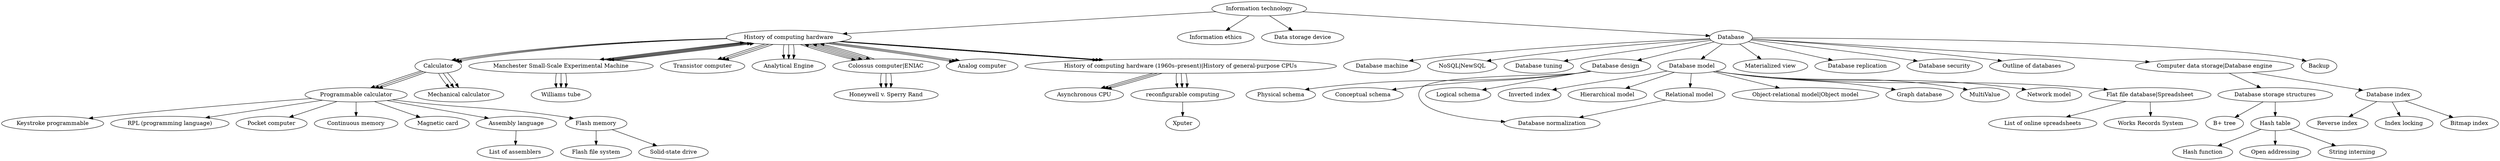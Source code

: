 digraph {
	36674345 [label="Information technology"]
	13636 [label="History of computing hardware"]
		36674345 -> 13636
	4168072 [label="Information ethics"]
		36674345 -> 4168072
	28174 [label="Data storage device"]
		36674345 -> 28174
	7593 [label=Calculator]
		13636 -> 7593
	3695788 [label="Programmable calculator"]
		7593 -> 3695788
	432897 [label="Mechanical calculator"]
		7593 -> 432897
	8377 [label=Database]
		36674345 -> 8377
	4916098 [label="Database machine"]
		8377 -> 4916098
	32727592 [label="Keystroke programmable"]
		3695788 -> 32727592
	512681 [label="RPL (programming language)"]
		3695788 -> 512681
	37256799 [label="NoSQL|NewSQL"]
		8377 -> 37256799
	531686 [label="Manchester Small-Scale Experimental Machine"]
		13636 -> 531686
	12289014 [label="Transistor computer"]
		13636 -> 12289014
	1271 [label="Analytical Engine"]
		13636 -> 1271
	66572 [label="Colossus computer|ENIAC"]
		13636 -> 66572
	2428 [label="Analog computer"]
		13636 -> 2428
	9506857 [label="History of computing hardware (1960s–present)|History of general-purpose CPUs"]
		13636 -> 9506857
	1487482 [label="Pocket computer"]
		3695788 -> 1487482
	11689534 [label="Continuous memory"]
		3695788 -> 11689534
	7919705 [label=" Magnetic card"]
		3695788 -> 7919705
	33571 [label="Williams tube"]
		531686 -> 33571
	1368 [label="Assembly language"]
		3695788 -> 1368
	4452966 [label="Database tuning"]
		8377 -> 4452966
	1040387 [label="Database design"]
		8377 -> 1040387
	10973690 [label="Database model"]
		8377 -> 10973690
	44986696 [label="Honeywell v. Sperry Rand"]
		66572 -> 44986696
	34856933 [label="Asynchronous CPU"]
		9506857 -> 34856933
	4032622 [label="Materialized view"]
		8377 -> 4032622
	5752086 [label="Database replication"]
		8377 -> 5752086
	4689778 [label="Database security"]
		8377 -> 4689778
	50595 [label="Flash memory"]
		3695788 -> 50595
	188371 [label="reconfigurable computing"]
		9506857 -> 188371
	13636 [label="History of computing hardware"]
		66572 -> 13636
	13636 [label="History of computing hardware"]
		531686 -> 13636
	15698605 [label="List of assemblers"]
		1368 -> 15698605
	35855099 [label="Outline of databases"]
		8377 -> 35855099
	209503 [label="Computer data storage|Database engine"]
		8377 -> 209503
	1040391 [label="Physical schema"]
		1040387 -> 1040391
	58267 [label="Conceptual schema"]
		1040387 -> 58267
	3125116 [label="Inverted index"]
		10973690 -> 3125116
	24607310 [label="Hierarchical model"]
		10973690 -> 24607310
	20534511 [label="Flash file system"]
		50595 -> 20534511
	26220 [label="Relational model"]
		10973690 -> 26220
	5646487 [label="Object-relational model|Object model"]
		10973690 -> 5646487
	24799509 [label="Graph database"]
		10973690 -> 24799509
	10633346 [label=MultiValue]
		10973690 -> 10633346
	8640 [label="Database normalization"]
		1040387 -> 8640
	185098 [label="Network model"]
		10973690 -> 185098
	45203418 [label=Xputer]
		188371 -> 45203418
	1271 [label="Analytical Engine"]
		13636 -> 1271
	1040380 [label="Logical schema"]
		1040387 -> 1040380
	533867 [label=Backup]
		8377 -> 533867
	2428 [label="Analog computer"]
		13636 -> 2428
	531686 [label="Manchester Small-Scale Experimental Machine"]
		13636 -> 531686
	27686 [label="Flat file database|Spreadsheet"]
		10973690 -> 27686
	7366298 [label="Solid-state drive"]
		50595 -> 7366298
	10983365 [label="Database storage structures"]
		209503 -> 10983365
	1711076 [label="Database index"]
		209503 -> 1711076
	8640 [label="Database normalization"]
		26220 -> 8640
	66572 [label="Colossus computer|ENIAC"]
		13636 -> 66572
	33571 [label="Williams tube"]
		531686 -> 33571
	1326443 [label="B+ tree"]
		10983365 -> 1326443
	2558357 [label="Reverse index"]
		1711076 -> 2558357
	13833 [label="Hash table"]
		10983365 -> 13833
	23065382 [label="List of online spreadsheets"]
		27686 -> 23065382
	1490598 [label="Index locking"]
		1711076 -> 1490598
	44986696 [label="Honeywell v. Sperry Rand"]
		66572 -> 44986696
	13790 [label="Hash function"]
		13833 -> 13790
	1583843 [label="Open addressing"]
		13833 -> 1583843
	1423287 [label="String interning"]
		13833 -> 1423287
	12289014 [label="Transistor computer"]
		13636 -> 12289014
	33312300 [label="Works Records System"]
		27686 -> 33312300
	2017214 [label="Bitmap index"]
		1711076 -> 2017214
	12289014 [label="Transistor computer"]
		13636 -> 12289014
	7593 [label=Calculator]
		13636 -> 7593
	531686 [label="Manchester Small-Scale Experimental Machine"]
		13636 -> 531686
	13636 [label="History of computing hardware"]
		531686 -> 13636
	1271 [label="Analytical Engine"]
		13636 -> 1271
	9506857 [label="History of computing hardware (1960s–present)|History of general-purpose CPUs"]
		13636 -> 9506857
	2428 [label="Analog computer"]
		13636 -> 2428
	13636 [label="History of computing hardware"]
		66572 -> 13636
	66572 [label="Colossus computer|ENIAC"]
		13636 -> 66572
	9506857 [label="History of computing hardware (1960s–present)|History of general-purpose CPUs"]
		13636 -> 9506857
	3695788 [label="Programmable calculator"]
		7593 -> 3695788
	432897 [label="Mechanical calculator"]
		7593 -> 432897
	34856933 [label="Asynchronous CPU"]
		9506857 -> 34856933
	33571 [label="Williams tube"]
		531686 -> 33571
	188371 [label="reconfigurable computing"]
		9506857 -> 188371
	7593 [label=Calculator]
		13636 -> 7593
	34856933 [label="Asynchronous CPU"]
		9506857 -> 34856933
	188371 [label="reconfigurable computing"]
		9506857 -> 188371
	44986696 [label="Honeywell v. Sperry Rand"]
		66572 -> 44986696
	13636 [label="History of computing hardware"]
		531686 -> 13636
	13636 [label="History of computing hardware"]
		66572 -> 13636
	432897 [label="Mechanical calculator"]
		7593 -> 432897
	3695788 [label="Programmable calculator"]
		7593 -> 3695788
}